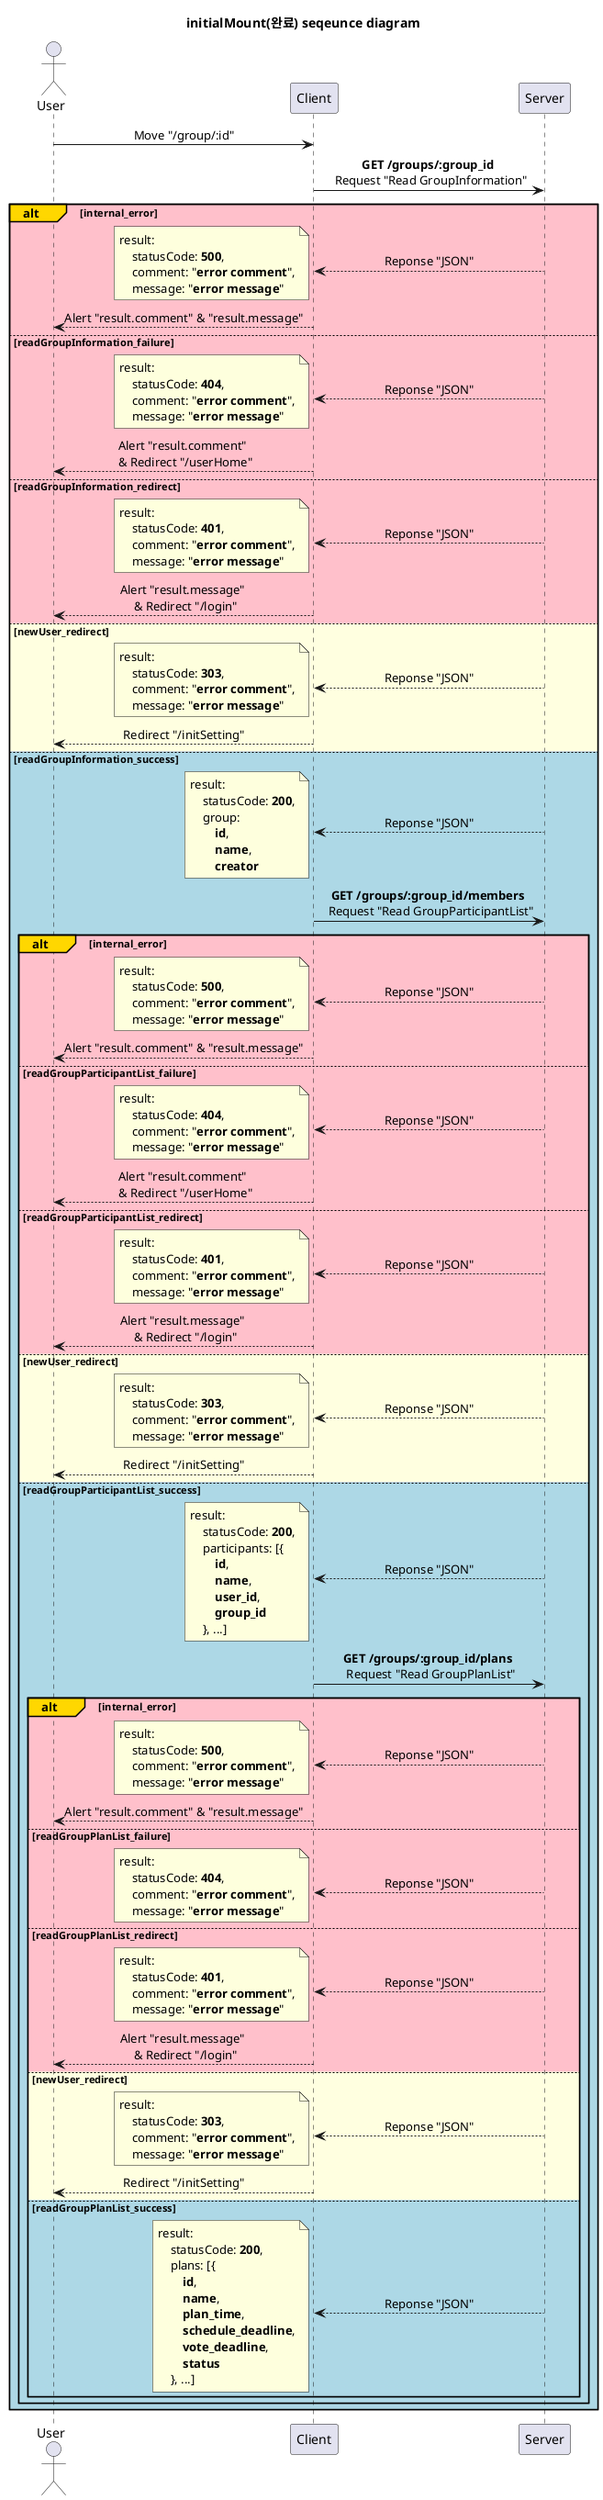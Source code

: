 @startuml initialMount(완료)
'http://localhost:3000/group/:id

title initialMount(완료) seqeunce diagram

skinparam SequenceMessageAlignment center

participant Server order 30
participant Client order 20
actor User order 10

User -> Client: Move "/group/:id"

Client -> Server: **GET /groups/:group_id** \n Request "Read GroupInformation"

alt#Gold #Pink internal_error
    Client <-- Server: Reponse "JSON"
    note left
        result:
            statusCode: **500**,
            comment: "**error comment**",
            message: "**error message**"
    end note
    User <-- Client: Alert "result.comment" & "result.message"

else #Pink readGroupInformation_failure
    Client <-- Server: Reponse "JSON"
    note left
        result:
            statusCode: **404**,
            comment: "**error comment**",
            message: "**error message**"
    end note
    User <-- Client: Alert "result.comment" \n & Redirect "/userHome"

else #Pink readGroupInformation_redirect
    Client <-- Server: Reponse "JSON"
    note left
        result:
            statusCode: **401**,
            comment: "**error comment**",
            message: "**error message**"
    end note
    User <-- Client: Alert "result.message" \n & Redirect "/login"

else #LightYellow newUser_redirect
    Client <-- Server: Reponse "JSON"
    note left
        result:
            statusCode: **303**,
            comment: "**error comment**",
            message: "**error message**"
    end note
    User <-- Client: Redirect "/initSetting"

else #LightBlue readGroupInformation_success
    Client <-- Server: Reponse "JSON"
    note left
        result:
            statusCode: **200**,
            group:
                **id**,
                **name**,
                **creator**
    end note

    Client -> Server: **GET /groups/:group_id/members** \n Request "Read GroupParticipantList"

    alt#Gold #Pink internal_error
        Client <-- Server: Reponse "JSON"
        note left
            result:
                statusCode: **500**,
                comment: "**error comment**",
                message: "**error message**"
        end note
        User <-- Client: Alert "result.comment" & "result.message"

    else #Pink readGroupParticipantList_failure
        Client <-- Server: Reponse "JSON"
        note left
            result:
                statusCode: **404**,
                comment: "**error comment**",
                message: "**error message**"
        end note
        User <-- Client: Alert "result.comment" \n & Redirect "/userHome"

    else #Pink readGroupParticipantList_redirect
        Client <-- Server: Reponse "JSON"
        note left
            result:
                statusCode: **401**,
                comment: "**error comment**",
                message: "**error message**"
        end note
        User <-- Client: Alert "result.message" \n & Redirect "/login"

    else #LightYellow newUser_redirect
        Client <-- Server: Reponse "JSON"
        note left
            result:
                statusCode: **303**,
                comment: "**error comment**",
                message: "**error message**"
        end note
        User <-- Client: Redirect "/initSetting"

    else #LightBlue readGroupParticipantList_success
        Client <-- Server: Reponse "JSON"
        note left
            result:
                statusCode: **200**,
                participants: [{
                    **id**,
                    **name**,
                    **user_id**,
                    **group_id**
                }, ...]
        end note
        
        Client -> Server: **GET /groups/:group_id/plans** \n Request "Read GroupPlanList"

        alt#Gold #Pink internal_error
            Client <-- Server: Reponse "JSON"
            note left
                result:
                    statusCode: **500**,
                    comment: "**error comment**",
                    message: "**error message**"
            end note
            User <-- Client: Alert "result.comment" & "result.message"

        else #Pink readGroupPlanList_failure
            Client <-- Server: Reponse "JSON"
            note left
                result:
                    statusCode: **404**,
                    comment: "**error comment**",
                    message: "**error message**"
            end note

        else #Pink readGroupPlanList_redirect
            Client <-- Server: Reponse "JSON"
            note left
                result:
                    statusCode: **401**,
                    comment: "**error comment**",
                    message: "**error message**"
            end note
            User <-- Client: Alert "result.message" \n & Redirect "/login"

        else #LightYellow newUser_redirect
            Client <-- Server: Reponse "JSON"
            note left
                result:
                    statusCode: **303**,
                    comment: "**error comment**",
                    message: "**error message**"
            end note
            User <-- Client: Redirect "/initSetting"

        else #LightBlue readGroupPlanList_success
            Client <-- Server: Reponse "JSON"
            note left
                result:
                    statusCode: **200**,
                    plans: [{
                        **id**,
                        **name**,
                        **plan_time**,
                        **schedule_deadline**,
                        **vote_deadline**,
                        **status**
                    }, ...]
            end note

        end

    end

end

@enduml